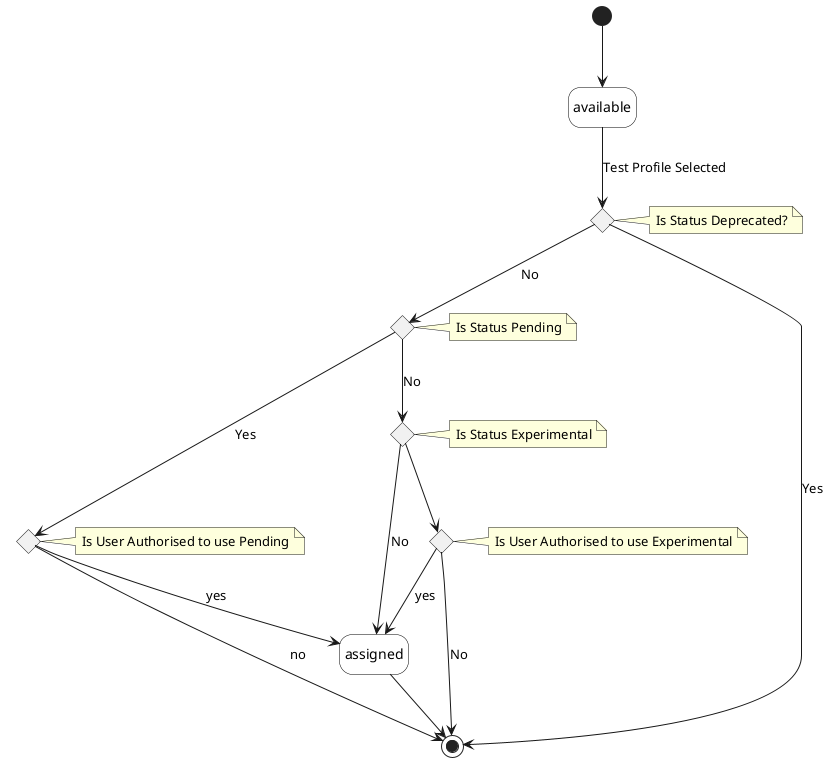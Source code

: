 @startuml testProfileLifecycleStatus

'skinparam Linetype polyline
'skinparam Linetype ortho
skinparam state {
    BackgroundColor White
    BorderColor Black
}
hide empty description

'''decisions'''
state is_status_deprecated <<choice>> 
 note right of is_status_deprecated : Is Status Deprecated?

state is_status_pending <<choice>> 
 note right of is_status_pending : Is Status Pending

state is_status_experimental <<choice>> 
 note right of is_status_experimental : Is Status Experimental

state is_user_authorised_experimental <<choice>> 
 note right of is_user_authorised_experimental : Is User Authorised to use Experimental


state is_user_authorised_pending <<choice>> 
 note right of is_user_authorised_pending : Is User Authorised to use Pending

''' diagram'''
[*] --> available
available --> is_status_deprecated : Test Profile Selected
is_status_deprecated --> [*]: Yes
is_status_deprecated --> is_status_pending: No
is_status_pending --> is_status_experimental: No
is_status_pending --> is_user_authorised_pending: Yes
is_status_experimental -r-> assigned: No
is_status_experimental --> is_user_authorised_experimental
is_user_authorised_experimental --> [*]: No
is_user_authorised_experimental --> assigned: yes
is_user_authorised_pending --> assigned: yes
is_user_authorised_pending --> [*]: no
assigned --> [*]


@enduml